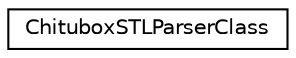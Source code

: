 digraph "Graphical Class Hierarchy"
{
 // LATEX_PDF_SIZE
  edge [fontname="Helvetica",fontsize="10",labelfontname="Helvetica",labelfontsize="10"];
  node [fontname="Helvetica",fontsize="10",shape=record];
  rankdir="LR";
  Node0 [label="ChituboxSTLParserClass",height=0.2,width=0.4,color="black", fillcolor="white", style="filled",URL="$class_chitubox_s_t_l_parser_class.html",tooltip=" "];
}
